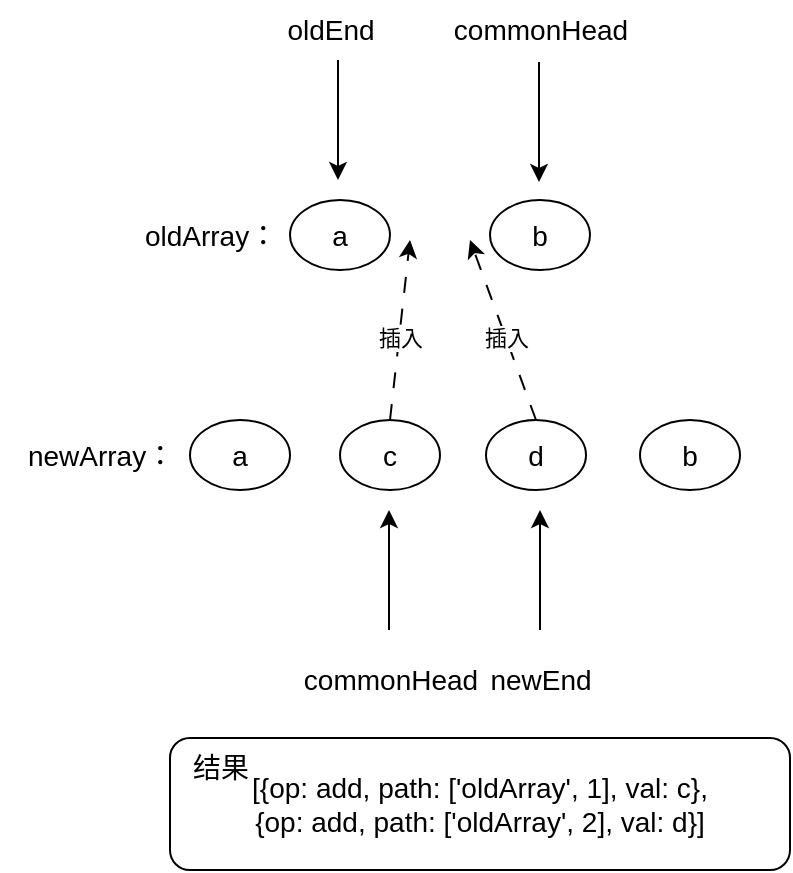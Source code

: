 <mxfile version="24.0.7" type="github">
  <diagram name="第 1 页" id="Hl8DtlvBZs6gNYzE2mFJ">
    <mxGraphModel dx="420" dy="1146" grid="1" gridSize="10" guides="1" tooltips="1" connect="1" arrows="1" fold="1" page="1" pageScale="1" pageWidth="827" pageHeight="1169" math="0" shadow="0">
      <root>
        <mxCell id="0" />
        <mxCell id="1" parent="0" />
        <mxCell id="YGkxpROzYVSTNtdOgXMg-1" value="a" style="ellipse;whiteSpace=wrap;html=1;fontSize=14;" vertex="1" parent="1">
          <mxGeometry x="2190" y="705" width="50" height="35" as="geometry" />
        </mxCell>
        <mxCell id="YGkxpROzYVSTNtdOgXMg-2" value="b" style="ellipse;whiteSpace=wrap;html=1;fontSize=14;" vertex="1" parent="1">
          <mxGeometry x="2290" y="705" width="50" height="35" as="geometry" />
        </mxCell>
        <mxCell id="YGkxpROzYVSTNtdOgXMg-3" value="a" style="ellipse;whiteSpace=wrap;html=1;fontSize=14;" vertex="1" parent="1">
          <mxGeometry x="2140" y="815" width="50" height="35" as="geometry" />
        </mxCell>
        <mxCell id="YGkxpROzYVSTNtdOgXMg-4" value="b" style="ellipse;whiteSpace=wrap;html=1;fontSize=14;" vertex="1" parent="1">
          <mxGeometry x="2365" y="815" width="50" height="35" as="geometry" />
        </mxCell>
        <mxCell id="YGkxpROzYVSTNtdOgXMg-5" value="c" style="ellipse;whiteSpace=wrap;html=1;fontSize=14;" vertex="1" parent="1">
          <mxGeometry x="2215" y="815" width="50" height="35" as="geometry" />
        </mxCell>
        <mxCell id="YGkxpROzYVSTNtdOgXMg-6" value="d" style="ellipse;whiteSpace=wrap;html=1;fontSize=14;" vertex="1" parent="1">
          <mxGeometry x="2288" y="815" width="50" height="35" as="geometry" />
        </mxCell>
        <mxCell id="YGkxpROzYVSTNtdOgXMg-7" value="" style="endArrow=classic;html=1;rounded=0;entryX=0.5;entryY=0;entryDx=0;entryDy=0;fontSize=14;" edge="1" parent="1">
          <mxGeometry width="50" height="50" relative="1" as="geometry">
            <mxPoint x="2314.5" y="636" as="sourcePoint" />
            <mxPoint x="2314.5" y="696" as="targetPoint" />
          </mxGeometry>
        </mxCell>
        <mxCell id="YGkxpROzYVSTNtdOgXMg-8" value="commonHead" style="text;html=1;align=center;verticalAlign=middle;resizable=0;points=[];autosize=1;strokeColor=none;fillColor=none;fontSize=14;" vertex="1" parent="1">
          <mxGeometry x="2260" y="605" width="110" height="30" as="geometry" />
        </mxCell>
        <mxCell id="YGkxpROzYVSTNtdOgXMg-9" value="" style="endArrow=classic;html=1;rounded=0;entryX=0.5;entryY=0;entryDx=0;entryDy=0;fontSize=14;" edge="1" parent="1">
          <mxGeometry width="50" height="50" relative="1" as="geometry">
            <mxPoint x="2214" y="635" as="sourcePoint" />
            <mxPoint x="2214" y="695" as="targetPoint" />
          </mxGeometry>
        </mxCell>
        <mxCell id="YGkxpROzYVSTNtdOgXMg-10" value="oldEnd" style="text;html=1;align=center;verticalAlign=middle;resizable=0;points=[];autosize=1;strokeColor=none;fillColor=none;fontSize=14;" vertex="1" parent="1">
          <mxGeometry x="2175" y="605" width="70" height="30" as="geometry" />
        </mxCell>
        <mxCell id="YGkxpROzYVSTNtdOgXMg-11" value="" style="endArrow=classic;html=1;rounded=0;fontSize=14;" edge="1" parent="1">
          <mxGeometry width="50" height="50" relative="1" as="geometry">
            <mxPoint x="2239.5" y="920" as="sourcePoint" />
            <mxPoint x="2239.5" y="860" as="targetPoint" />
          </mxGeometry>
        </mxCell>
        <mxCell id="YGkxpROzYVSTNtdOgXMg-12" value="commonHead" style="text;html=1;align=center;verticalAlign=middle;resizable=0;points=[];autosize=1;strokeColor=none;fillColor=none;fontSize=14;" vertex="1" parent="1">
          <mxGeometry x="2185" y="930" width="110" height="30" as="geometry" />
        </mxCell>
        <mxCell id="YGkxpROzYVSTNtdOgXMg-13" value="" style="endArrow=classic;html=1;rounded=0;fontSize=14;" edge="1" parent="1">
          <mxGeometry width="50" height="50" relative="1" as="geometry">
            <mxPoint x="2315" y="920" as="sourcePoint" />
            <mxPoint x="2315" y="860" as="targetPoint" />
          </mxGeometry>
        </mxCell>
        <mxCell id="YGkxpROzYVSTNtdOgXMg-14" value="newEnd" style="text;html=1;align=center;verticalAlign=middle;resizable=0;points=[];autosize=1;strokeColor=none;fillColor=none;fontSize=14;" vertex="1" parent="1">
          <mxGeometry x="2280" y="930" width="70" height="30" as="geometry" />
        </mxCell>
        <mxCell id="YGkxpROzYVSTNtdOgXMg-15" value="" style="endArrow=classic;html=1;rounded=0;exitX=0.5;exitY=0;exitDx=0;exitDy=0;dashed=1;dashPattern=8 8;fontSize=14;" edge="1" parent="1" source="YGkxpROzYVSTNtdOgXMg-5">
          <mxGeometry width="50" height="50" relative="1" as="geometry">
            <mxPoint x="2230" y="815" as="sourcePoint" />
            <mxPoint x="2250" y="725" as="targetPoint" />
          </mxGeometry>
        </mxCell>
        <mxCell id="YGkxpROzYVSTNtdOgXMg-16" value="插入" style="edgeLabel;html=1;align=center;verticalAlign=middle;resizable=0;points=[];" vertex="1" connectable="0" parent="YGkxpROzYVSTNtdOgXMg-15">
          <mxGeometry x="-0.088" relative="1" as="geometry">
            <mxPoint as="offset" />
          </mxGeometry>
        </mxCell>
        <mxCell id="YGkxpROzYVSTNtdOgXMg-17" value="" style="endArrow=classic;html=1;rounded=0;exitX=0.5;exitY=0;exitDx=0;exitDy=0;dashed=1;dashPattern=8 8;fontSize=14;" edge="1" parent="1" source="YGkxpROzYVSTNtdOgXMg-6">
          <mxGeometry width="50" height="50" relative="1" as="geometry">
            <mxPoint x="2288" y="810" as="sourcePoint" />
            <mxPoint x="2280" y="725" as="targetPoint" />
          </mxGeometry>
        </mxCell>
        <mxCell id="YGkxpROzYVSTNtdOgXMg-18" value="插入" style="edgeLabel;html=1;align=center;verticalAlign=middle;resizable=0;points=[];" vertex="1" connectable="0" parent="YGkxpROzYVSTNtdOgXMg-17">
          <mxGeometry x="-0.088" relative="1" as="geometry">
            <mxPoint as="offset" />
          </mxGeometry>
        </mxCell>
        <mxCell id="YGkxpROzYVSTNtdOgXMg-19" value="oldArray：" style="text;html=1;align=center;verticalAlign=middle;resizable=0;points=[];autosize=1;strokeColor=none;fillColor=none;fontSize=14;" vertex="1" parent="1">
          <mxGeometry x="2105" y="707.5" width="90" height="30" as="geometry" />
        </mxCell>
        <mxCell id="YGkxpROzYVSTNtdOgXMg-20" value="newArray：" style="text;html=1;align=center;verticalAlign=middle;resizable=0;points=[];autosize=1;strokeColor=none;fillColor=none;fontSize=14;" vertex="1" parent="1">
          <mxGeometry x="2045" y="817.5" width="100" height="30" as="geometry" />
        </mxCell>
        <mxCell id="YGkxpROzYVSTNtdOgXMg-21" value="[{op: add, path: [&#39;oldArray&#39;, 1], val: c},&lt;br style=&quot;font-size: 14px;&quot;&gt;{op: add, path: [&#39;oldArray&#39;, 2], val: d}]" style="rounded=1;whiteSpace=wrap;html=1;fontSize=14;" vertex="1" parent="1">
          <mxGeometry x="2130" y="974" width="310" height="66" as="geometry" />
        </mxCell>
        <mxCell id="YGkxpROzYVSTNtdOgXMg-22" value="结果" style="text;html=1;align=center;verticalAlign=middle;resizable=0;points=[];autosize=1;strokeColor=none;fillColor=none;fontSize=14;" vertex="1" parent="1">
          <mxGeometry x="2130" y="974" width="50" height="30" as="geometry" />
        </mxCell>
      </root>
    </mxGraphModel>
  </diagram>
</mxfile>
